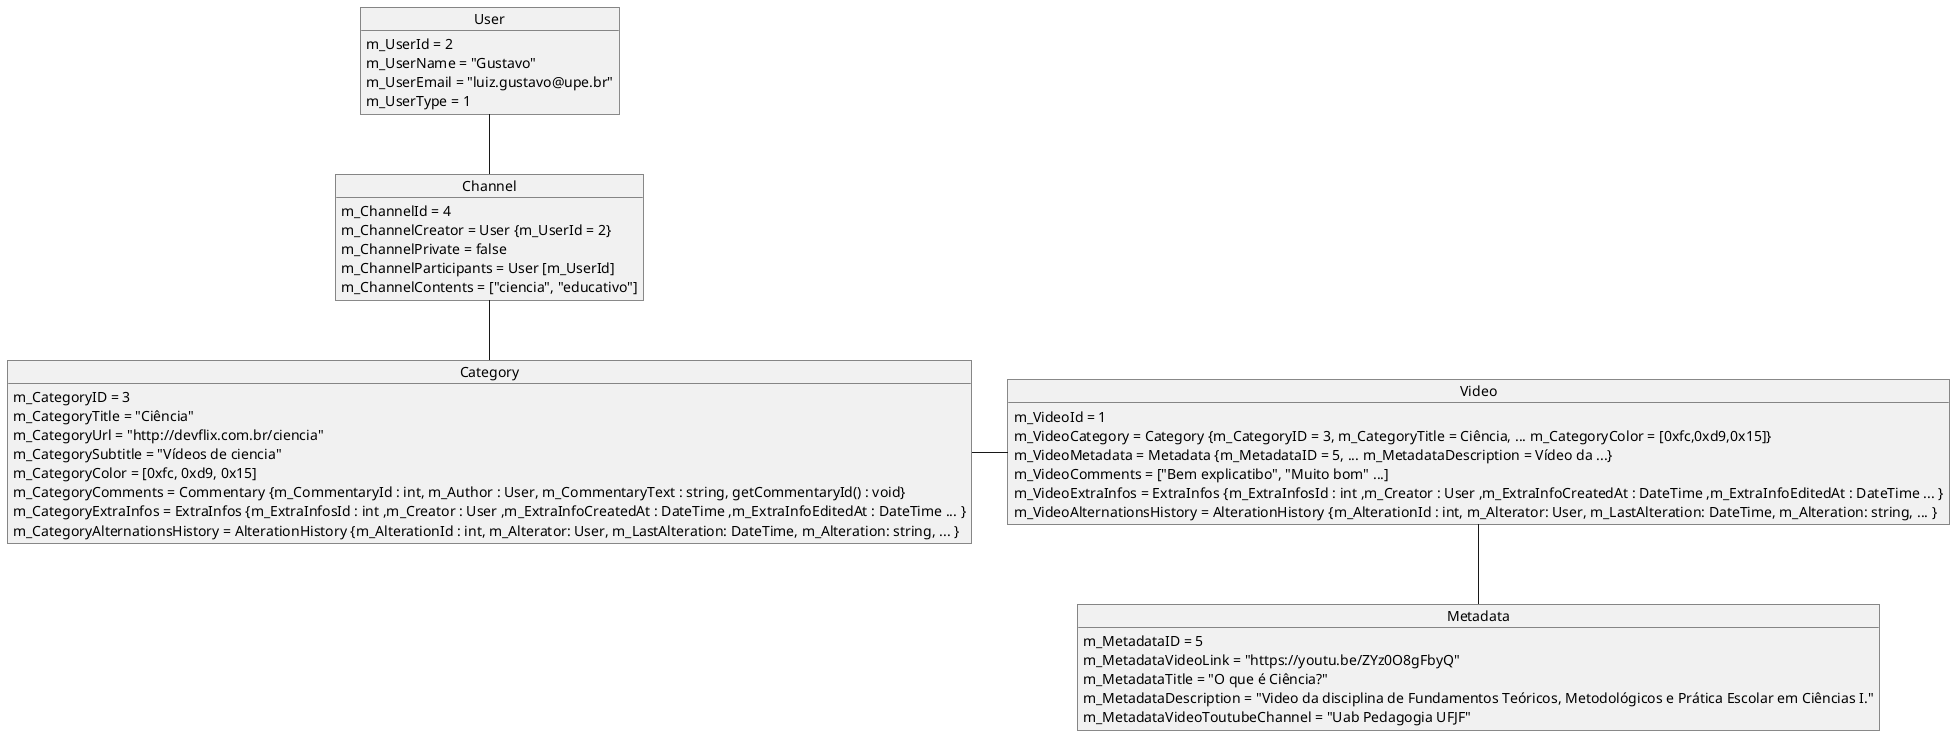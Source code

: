 @startuml ObjectDiagram

object User {
    m_UserId = 2
    m_UserName = "Gustavo"
    m_UserEmail = "luiz.gustavo@upe.br"
    m_UserType = 1
}

object Channel {
    m_ChannelId = 4
    m_ChannelCreator = User {m_UserId = 2}
    m_ChannelPrivate = false
    m_ChannelParticipants = User [m_UserId]
    m_ChannelContents = ["ciencia", "educativo"]
}

object Category {
    m_CategoryID = 3
    m_CategoryTitle = "Ciência"
    m_CategoryUrl = "http://devflix.com.br/ciencia"
    m_CategorySubtitle = "Vídeos de ciencia"
    m_CategoryColor = [0xfc, 0xd9, 0x15]
    m_CategoryComments = Commentary {m_CommentaryId : int, m_Author : User, m_CommentaryText : string, getCommentaryId() : void}
    m_CategoryExtraInfos = ExtraInfos {m_ExtraInfosId : int ,m_Creator : User ,m_ExtraInfoCreatedAt : DateTime ,m_ExtraInfoEditedAt : DateTime ... }
    m_CategoryAlternationsHistory = AlterationHistory {m_AlterationId : int, m_Alterator: User, m_LastAlteration: DateTime, m_Alteration: string, ... }
}

object Video {
    m_VideoId = 1
    m_VideoCategory = Category {m_CategoryID = 3, m_CategoryTitle = Ciência, ... m_CategoryColor = [0xfc,0xd9,0x15]}
    m_VideoMetadata = Metadata {m_MetadataID = 5, ... m_MetadataDescription = Vídeo da ...}
    m_VideoComments = ["Bem explicatibo", "Muito bom" ...]
    m_VideoExtraInfos = ExtraInfos {m_ExtraInfosId : int ,m_Creator : User ,m_ExtraInfoCreatedAt : DateTime ,m_ExtraInfoEditedAt : DateTime ... }
    m_VideoAlternationsHistory = AlterationHistory {m_AlterationId : int, m_Alterator: User, m_LastAlteration: DateTime, m_Alteration: string, ... }
}

object Metadata {
    m_MetadataID = 5
    m_MetadataVideoLink = "https://youtu.be/ZYz0O8gFbyQ"
    m_MetadataTitle = "O que é Ciência?"
    m_MetadataDescription = "Video da disciplina de Fundamentos Teóricos, Metodológicos e Prática Escolar em Ciências I."
    m_MetadataVideoToutubeChannel = "Uab Pedagogia UFJF"
}

User -- Channel
Channel -- Category
Category -right- Video
Video -- Metadata

@enduml
